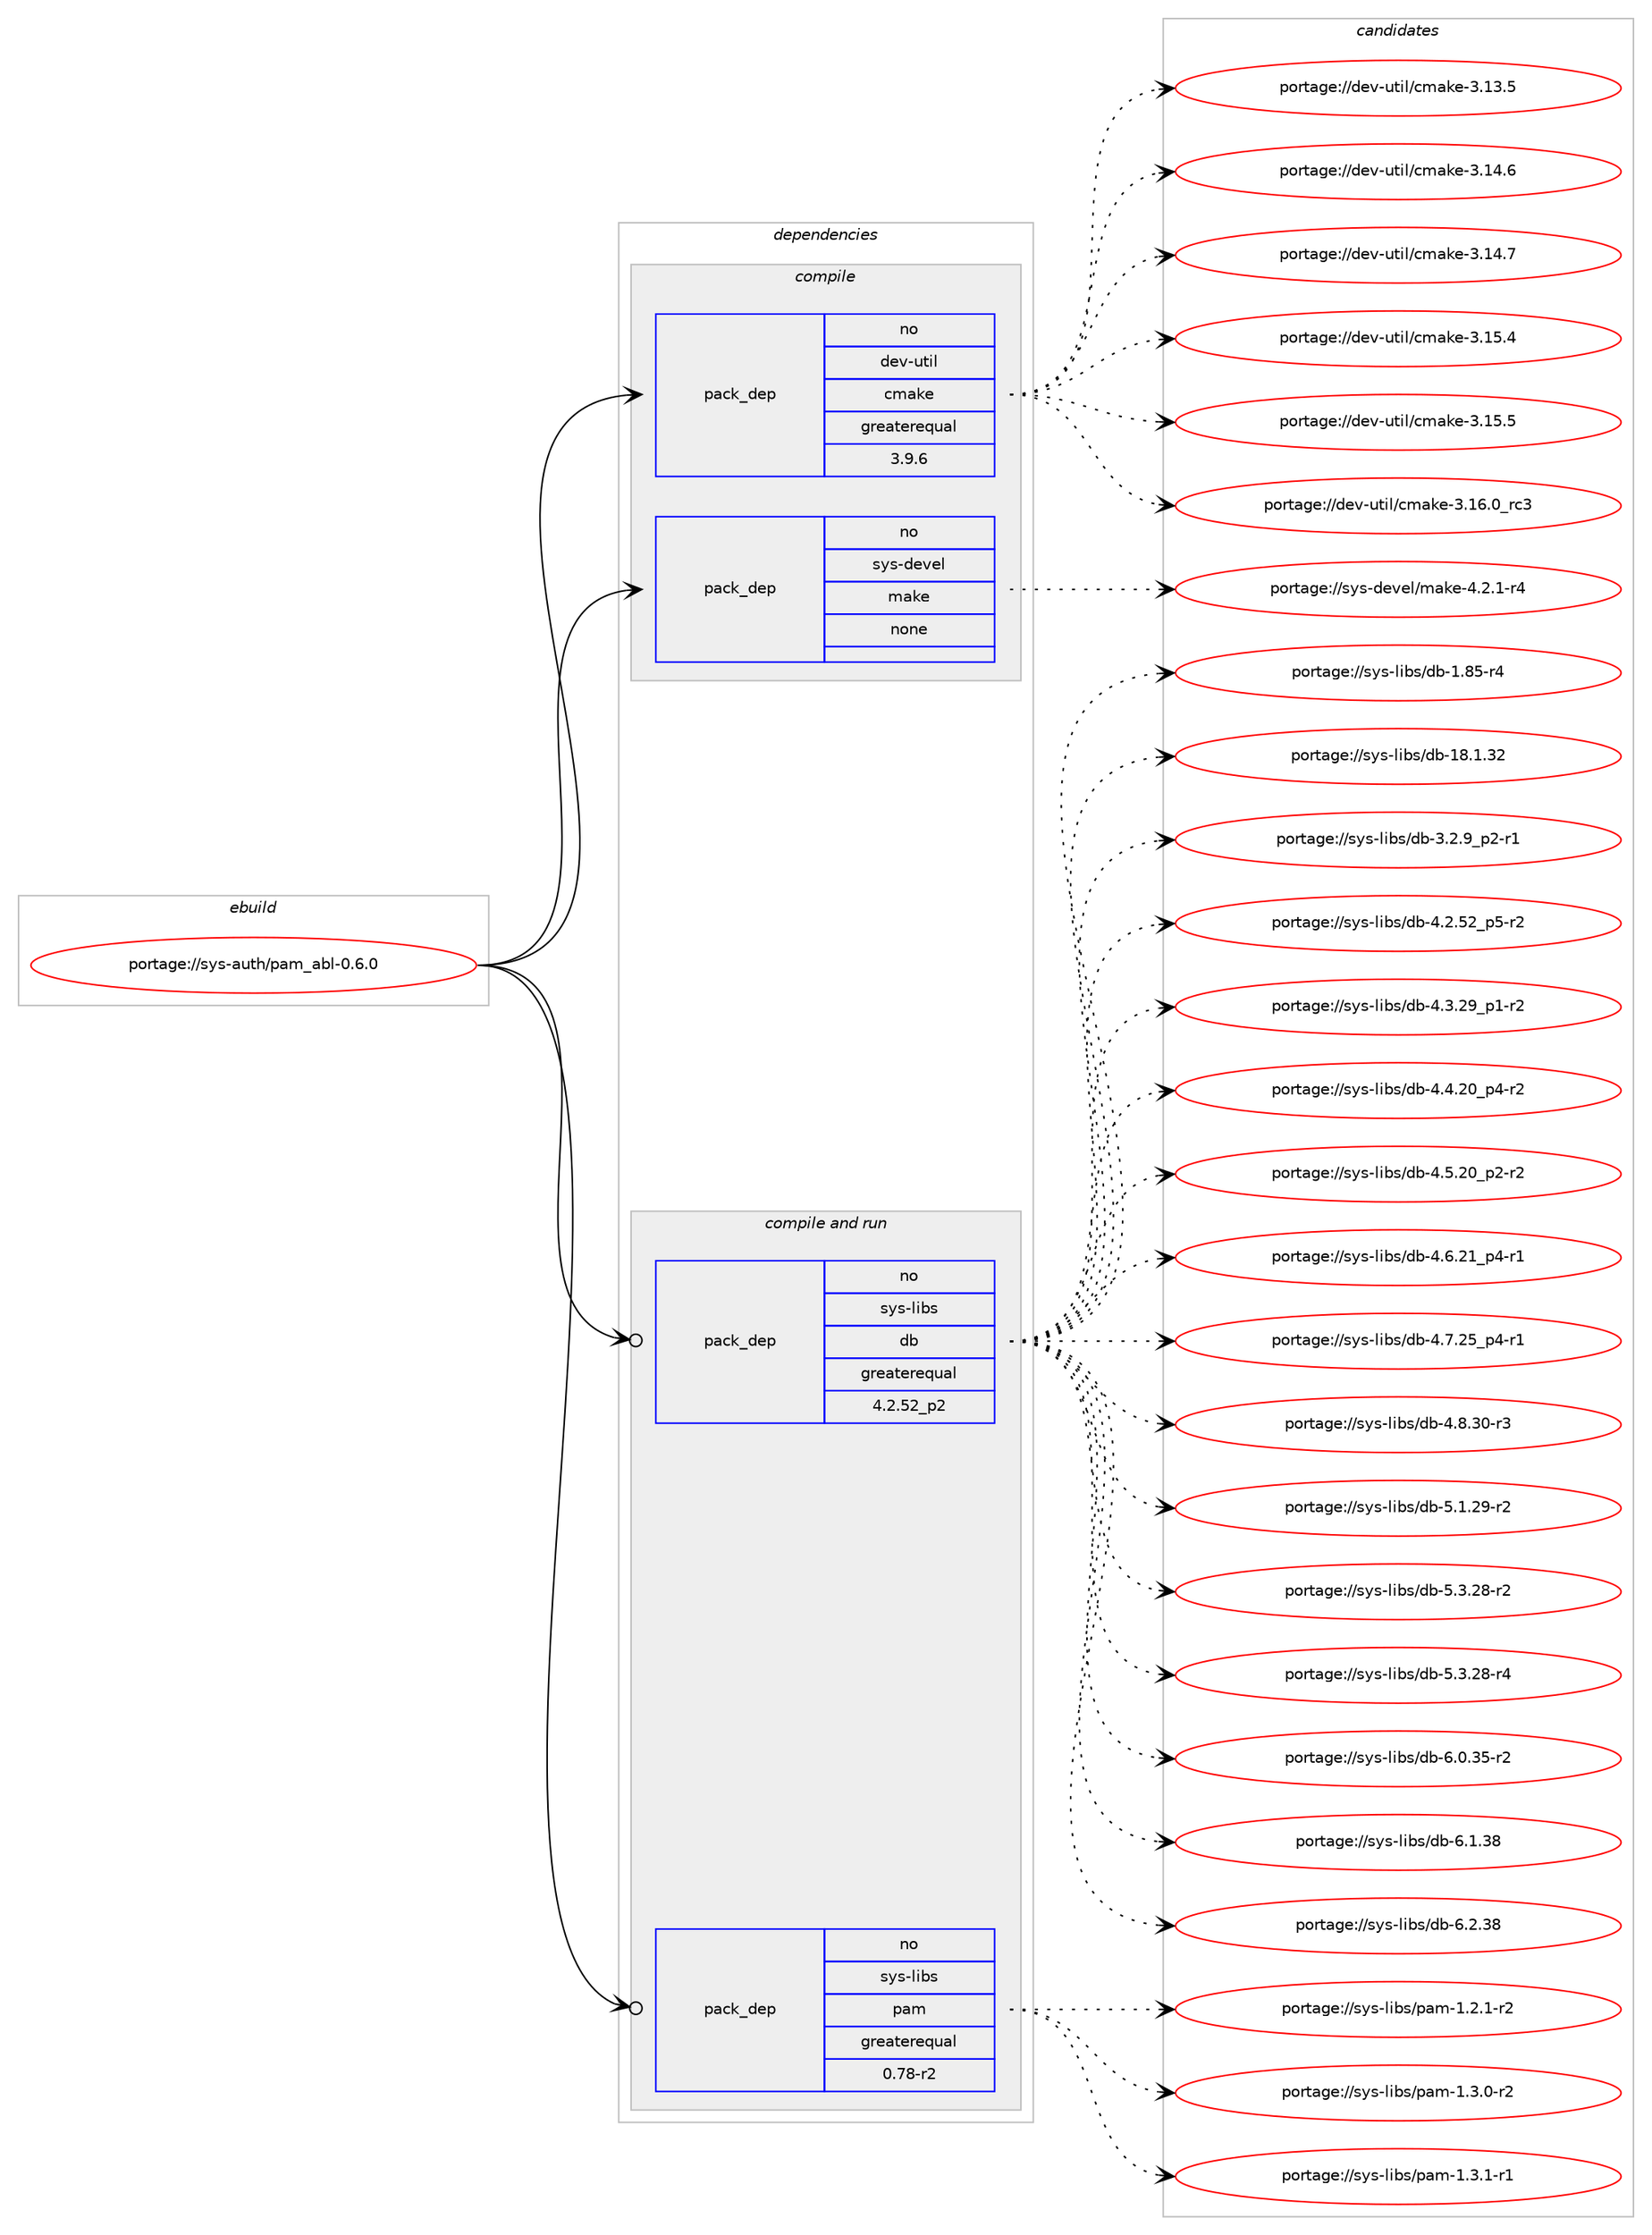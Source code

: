 digraph prolog {

# *************
# Graph options
# *************

newrank=true;
concentrate=true;
compound=true;
graph [rankdir=LR,fontname=Helvetica,fontsize=10,ranksep=1.5];#, ranksep=2.5, nodesep=0.2];
edge  [arrowhead=vee];
node  [fontname=Helvetica,fontsize=10];

# **********
# The ebuild
# **********

subgraph cluster_leftcol {
color=gray;
rank=same;
label=<<i>ebuild</i>>;
id [label="portage://sys-auth/pam_abl-0.6.0", color=red, width=4, href="../sys-auth/pam_abl-0.6.0.svg"];
}

# ****************
# The dependencies
# ****************

subgraph cluster_midcol {
color=gray;
label=<<i>dependencies</i>>;
subgraph cluster_compile {
fillcolor="#eeeeee";
style=filled;
label=<<i>compile</i>>;
subgraph pack305868 {
dependency413320 [label=<<TABLE BORDER="0" CELLBORDER="1" CELLSPACING="0" CELLPADDING="4" WIDTH="220"><TR><TD ROWSPAN="6" CELLPADDING="30">pack_dep</TD></TR><TR><TD WIDTH="110">no</TD></TR><TR><TD>dev-util</TD></TR><TR><TD>cmake</TD></TR><TR><TD>greaterequal</TD></TR><TR><TD>3.9.6</TD></TR></TABLE>>, shape=none, color=blue];
}
id:e -> dependency413320:w [weight=20,style="solid",arrowhead="vee"];
subgraph pack305869 {
dependency413321 [label=<<TABLE BORDER="0" CELLBORDER="1" CELLSPACING="0" CELLPADDING="4" WIDTH="220"><TR><TD ROWSPAN="6" CELLPADDING="30">pack_dep</TD></TR><TR><TD WIDTH="110">no</TD></TR><TR><TD>sys-devel</TD></TR><TR><TD>make</TD></TR><TR><TD>none</TD></TR><TR><TD></TD></TR></TABLE>>, shape=none, color=blue];
}
id:e -> dependency413321:w [weight=20,style="solid",arrowhead="vee"];
}
subgraph cluster_compileandrun {
fillcolor="#eeeeee";
style=filled;
label=<<i>compile and run</i>>;
subgraph pack305870 {
dependency413322 [label=<<TABLE BORDER="0" CELLBORDER="1" CELLSPACING="0" CELLPADDING="4" WIDTH="220"><TR><TD ROWSPAN="6" CELLPADDING="30">pack_dep</TD></TR><TR><TD WIDTH="110">no</TD></TR><TR><TD>sys-libs</TD></TR><TR><TD>db</TD></TR><TR><TD>greaterequal</TD></TR><TR><TD>4.2.52_p2</TD></TR></TABLE>>, shape=none, color=blue];
}
id:e -> dependency413322:w [weight=20,style="solid",arrowhead="odotvee"];
subgraph pack305871 {
dependency413323 [label=<<TABLE BORDER="0" CELLBORDER="1" CELLSPACING="0" CELLPADDING="4" WIDTH="220"><TR><TD ROWSPAN="6" CELLPADDING="30">pack_dep</TD></TR><TR><TD WIDTH="110">no</TD></TR><TR><TD>sys-libs</TD></TR><TR><TD>pam</TD></TR><TR><TD>greaterequal</TD></TR><TR><TD>0.78-r2</TD></TR></TABLE>>, shape=none, color=blue];
}
id:e -> dependency413323:w [weight=20,style="solid",arrowhead="odotvee"];
}
subgraph cluster_run {
fillcolor="#eeeeee";
style=filled;
label=<<i>run</i>>;
}
}

# **************
# The candidates
# **************

subgraph cluster_choices {
rank=same;
color=gray;
label=<<i>candidates</i>>;

subgraph choice305868 {
color=black;
nodesep=1;
choiceportage1001011184511711610510847991099710710145514649514653 [label="portage://dev-util/cmake-3.13.5", color=red, width=4,href="../dev-util/cmake-3.13.5.svg"];
choiceportage1001011184511711610510847991099710710145514649524654 [label="portage://dev-util/cmake-3.14.6", color=red, width=4,href="../dev-util/cmake-3.14.6.svg"];
choiceportage1001011184511711610510847991099710710145514649524655 [label="portage://dev-util/cmake-3.14.7", color=red, width=4,href="../dev-util/cmake-3.14.7.svg"];
choiceportage1001011184511711610510847991099710710145514649534652 [label="portage://dev-util/cmake-3.15.4", color=red, width=4,href="../dev-util/cmake-3.15.4.svg"];
choiceportage1001011184511711610510847991099710710145514649534653 [label="portage://dev-util/cmake-3.15.5", color=red, width=4,href="../dev-util/cmake-3.15.5.svg"];
choiceportage1001011184511711610510847991099710710145514649544648951149951 [label="portage://dev-util/cmake-3.16.0_rc3", color=red, width=4,href="../dev-util/cmake-3.16.0_rc3.svg"];
dependency413320:e -> choiceportage1001011184511711610510847991099710710145514649514653:w [style=dotted,weight="100"];
dependency413320:e -> choiceportage1001011184511711610510847991099710710145514649524654:w [style=dotted,weight="100"];
dependency413320:e -> choiceportage1001011184511711610510847991099710710145514649524655:w [style=dotted,weight="100"];
dependency413320:e -> choiceportage1001011184511711610510847991099710710145514649534652:w [style=dotted,weight="100"];
dependency413320:e -> choiceportage1001011184511711610510847991099710710145514649534653:w [style=dotted,weight="100"];
dependency413320:e -> choiceportage1001011184511711610510847991099710710145514649544648951149951:w [style=dotted,weight="100"];
}
subgraph choice305869 {
color=black;
nodesep=1;
choiceportage1151211154510010111810110847109971071014552465046494511452 [label="portage://sys-devel/make-4.2.1-r4", color=red, width=4,href="../sys-devel/make-4.2.1-r4.svg"];
dependency413321:e -> choiceportage1151211154510010111810110847109971071014552465046494511452:w [style=dotted,weight="100"];
}
subgraph choice305870 {
color=black;
nodesep=1;
choiceportage1151211154510810598115471009845494656534511452 [label="portage://sys-libs/db-1.85-r4", color=red, width=4,href="../sys-libs/db-1.85-r4.svg"];
choiceportage115121115451081059811547100984549564649465150 [label="portage://sys-libs/db-18.1.32", color=red, width=4,href="../sys-libs/db-18.1.32.svg"];
choiceportage1151211154510810598115471009845514650465795112504511449 [label="portage://sys-libs/db-3.2.9_p2-r1", color=red, width=4,href="../sys-libs/db-3.2.9_p2-r1.svg"];
choiceportage115121115451081059811547100984552465046535095112534511450 [label="portage://sys-libs/db-4.2.52_p5-r2", color=red, width=4,href="../sys-libs/db-4.2.52_p5-r2.svg"];
choiceportage115121115451081059811547100984552465146505795112494511450 [label="portage://sys-libs/db-4.3.29_p1-r2", color=red, width=4,href="../sys-libs/db-4.3.29_p1-r2.svg"];
choiceportage115121115451081059811547100984552465246504895112524511450 [label="portage://sys-libs/db-4.4.20_p4-r2", color=red, width=4,href="../sys-libs/db-4.4.20_p4-r2.svg"];
choiceportage115121115451081059811547100984552465346504895112504511450 [label="portage://sys-libs/db-4.5.20_p2-r2", color=red, width=4,href="../sys-libs/db-4.5.20_p2-r2.svg"];
choiceportage115121115451081059811547100984552465446504995112524511449 [label="portage://sys-libs/db-4.6.21_p4-r1", color=red, width=4,href="../sys-libs/db-4.6.21_p4-r1.svg"];
choiceportage115121115451081059811547100984552465546505395112524511449 [label="portage://sys-libs/db-4.7.25_p4-r1", color=red, width=4,href="../sys-libs/db-4.7.25_p4-r1.svg"];
choiceportage11512111545108105981154710098455246564651484511451 [label="portage://sys-libs/db-4.8.30-r3", color=red, width=4,href="../sys-libs/db-4.8.30-r3.svg"];
choiceportage11512111545108105981154710098455346494650574511450 [label="portage://sys-libs/db-5.1.29-r2", color=red, width=4,href="../sys-libs/db-5.1.29-r2.svg"];
choiceportage11512111545108105981154710098455346514650564511450 [label="portage://sys-libs/db-5.3.28-r2", color=red, width=4,href="../sys-libs/db-5.3.28-r2.svg"];
choiceportage11512111545108105981154710098455346514650564511452 [label="portage://sys-libs/db-5.3.28-r4", color=red, width=4,href="../sys-libs/db-5.3.28-r4.svg"];
choiceportage11512111545108105981154710098455446484651534511450 [label="portage://sys-libs/db-6.0.35-r2", color=red, width=4,href="../sys-libs/db-6.0.35-r2.svg"];
choiceportage1151211154510810598115471009845544649465156 [label="portage://sys-libs/db-6.1.38", color=red, width=4,href="../sys-libs/db-6.1.38.svg"];
choiceportage1151211154510810598115471009845544650465156 [label="portage://sys-libs/db-6.2.38", color=red, width=4,href="../sys-libs/db-6.2.38.svg"];
dependency413322:e -> choiceportage1151211154510810598115471009845494656534511452:w [style=dotted,weight="100"];
dependency413322:e -> choiceportage115121115451081059811547100984549564649465150:w [style=dotted,weight="100"];
dependency413322:e -> choiceportage1151211154510810598115471009845514650465795112504511449:w [style=dotted,weight="100"];
dependency413322:e -> choiceportage115121115451081059811547100984552465046535095112534511450:w [style=dotted,weight="100"];
dependency413322:e -> choiceportage115121115451081059811547100984552465146505795112494511450:w [style=dotted,weight="100"];
dependency413322:e -> choiceportage115121115451081059811547100984552465246504895112524511450:w [style=dotted,weight="100"];
dependency413322:e -> choiceportage115121115451081059811547100984552465346504895112504511450:w [style=dotted,weight="100"];
dependency413322:e -> choiceportage115121115451081059811547100984552465446504995112524511449:w [style=dotted,weight="100"];
dependency413322:e -> choiceportage115121115451081059811547100984552465546505395112524511449:w [style=dotted,weight="100"];
dependency413322:e -> choiceportage11512111545108105981154710098455246564651484511451:w [style=dotted,weight="100"];
dependency413322:e -> choiceportage11512111545108105981154710098455346494650574511450:w [style=dotted,weight="100"];
dependency413322:e -> choiceportage11512111545108105981154710098455346514650564511450:w [style=dotted,weight="100"];
dependency413322:e -> choiceportage11512111545108105981154710098455346514650564511452:w [style=dotted,weight="100"];
dependency413322:e -> choiceportage11512111545108105981154710098455446484651534511450:w [style=dotted,weight="100"];
dependency413322:e -> choiceportage1151211154510810598115471009845544649465156:w [style=dotted,weight="100"];
dependency413322:e -> choiceportage1151211154510810598115471009845544650465156:w [style=dotted,weight="100"];
}
subgraph choice305871 {
color=black;
nodesep=1;
choiceportage115121115451081059811547112971094549465046494511450 [label="portage://sys-libs/pam-1.2.1-r2", color=red, width=4,href="../sys-libs/pam-1.2.1-r2.svg"];
choiceportage115121115451081059811547112971094549465146484511450 [label="portage://sys-libs/pam-1.3.0-r2", color=red, width=4,href="../sys-libs/pam-1.3.0-r2.svg"];
choiceportage115121115451081059811547112971094549465146494511449 [label="portage://sys-libs/pam-1.3.1-r1", color=red, width=4,href="../sys-libs/pam-1.3.1-r1.svg"];
dependency413323:e -> choiceportage115121115451081059811547112971094549465046494511450:w [style=dotted,weight="100"];
dependency413323:e -> choiceportage115121115451081059811547112971094549465146484511450:w [style=dotted,weight="100"];
dependency413323:e -> choiceportage115121115451081059811547112971094549465146494511449:w [style=dotted,weight="100"];
}
}

}
